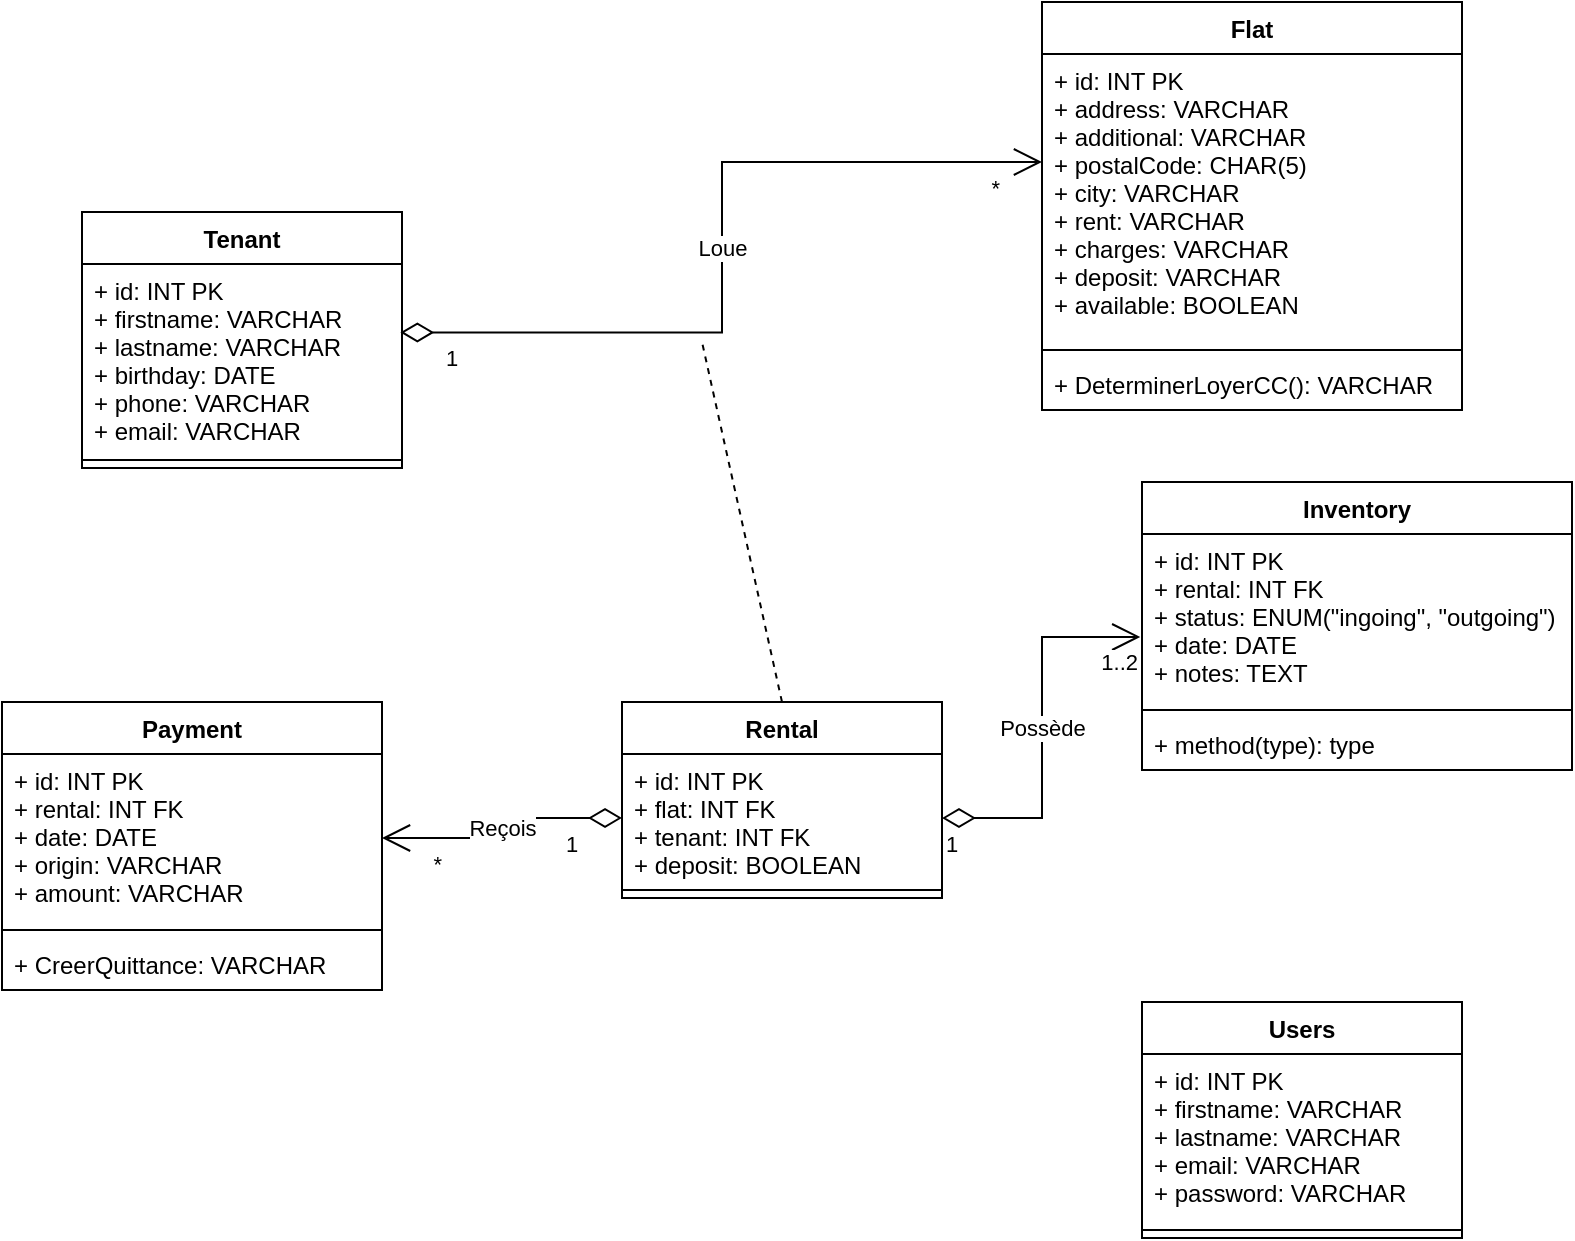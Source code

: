 <mxfile version="20.7.4" type="device"><diagram id="5JaI9bEcpmXW_54kDWGb" name="Page-1"><mxGraphModel dx="1418" dy="828" grid="1" gridSize="10" guides="1" tooltips="1" connect="1" arrows="1" fold="1" page="1" pageScale="1" pageWidth="827" pageHeight="1169" math="0" shadow="0"><root><mxCell id="0"/><mxCell id="1" parent="0"/><mxCell id="PBmWaLdSKzkNDotACu2l-1" value="Tenant" style="swimlane;fontStyle=1;align=center;verticalAlign=top;childLayout=stackLayout;horizontal=1;startSize=26;horizontalStack=0;resizeParent=1;resizeParentMax=0;resizeLast=0;collapsible=1;marginBottom=0;" parent="1" vertex="1"><mxGeometry x="50" y="145" width="160" height="128" as="geometry"/></mxCell><mxCell id="PBmWaLdSKzkNDotACu2l-2" value="+ id: INT PK&#10;+ firstname: VARCHAR&#10;+ lastname: VARCHAR&#10;+ birthday: DATE&#10;+ phone: VARCHAR&#10;+ email: VARCHAR" style="text;strokeColor=none;fillColor=none;align=left;verticalAlign=top;spacingLeft=4;spacingRight=4;overflow=hidden;rotatable=0;points=[[0,0.5],[1,0.5]];portConstraint=eastwest;" parent="PBmWaLdSKzkNDotACu2l-1" vertex="1"><mxGeometry y="26" width="160" height="94" as="geometry"/></mxCell><mxCell id="PBmWaLdSKzkNDotACu2l-3" value="" style="line;strokeWidth=1;fillColor=none;align=left;verticalAlign=middle;spacingTop=-1;spacingLeft=3;spacingRight=3;rotatable=0;labelPosition=right;points=[];portConstraint=eastwest;strokeColor=inherit;" parent="PBmWaLdSKzkNDotACu2l-1" vertex="1"><mxGeometry y="120" width="160" height="8" as="geometry"/></mxCell><mxCell id="PBmWaLdSKzkNDotACu2l-5" value="Flat" style="swimlane;fontStyle=1;align=center;verticalAlign=top;childLayout=stackLayout;horizontal=1;startSize=26;horizontalStack=0;resizeParent=1;resizeParentMax=0;resizeLast=0;collapsible=1;marginBottom=0;" parent="1" vertex="1"><mxGeometry x="530" y="40" width="210" height="204" as="geometry"/></mxCell><mxCell id="PBmWaLdSKzkNDotACu2l-6" value="+ id: INT PK&#10;+ address: VARCHAR&#10;+ additional: VARCHAR&#10;+ postalCode: CHAR(5)&#10;+ city: VARCHAR&#10;+ rent: VARCHAR&#10;+ charges: VARCHAR&#10;+ deposit: VARCHAR&#10;+ available: BOOLEAN" style="text;strokeColor=none;fillColor=none;align=left;verticalAlign=top;spacingLeft=4;spacingRight=4;overflow=hidden;rotatable=0;points=[[0,0.5],[1,0.5]];portConstraint=eastwest;" parent="PBmWaLdSKzkNDotACu2l-5" vertex="1"><mxGeometry y="26" width="210" height="144" as="geometry"/></mxCell><mxCell id="PBmWaLdSKzkNDotACu2l-7" value="" style="line;strokeWidth=1;fillColor=none;align=left;verticalAlign=middle;spacingTop=-1;spacingLeft=3;spacingRight=3;rotatable=0;labelPosition=right;points=[];portConstraint=eastwest;strokeColor=inherit;" parent="PBmWaLdSKzkNDotACu2l-5" vertex="1"><mxGeometry y="170" width="210" height="8" as="geometry"/></mxCell><mxCell id="PBmWaLdSKzkNDotACu2l-8" value="+ DeterminerLoyerCC(): VARCHAR" style="text;strokeColor=none;fillColor=none;align=left;verticalAlign=top;spacingLeft=4;spacingRight=4;overflow=hidden;rotatable=0;points=[[0,0.5],[1,0.5]];portConstraint=eastwest;" parent="PBmWaLdSKzkNDotACu2l-5" vertex="1"><mxGeometry y="178" width="210" height="26" as="geometry"/></mxCell><mxCell id="PBmWaLdSKzkNDotACu2l-9" value="Rental" style="swimlane;fontStyle=1;align=center;verticalAlign=top;childLayout=stackLayout;horizontal=1;startSize=26;horizontalStack=0;resizeParent=1;resizeParentMax=0;resizeLast=0;collapsible=1;marginBottom=0;" parent="1" vertex="1"><mxGeometry x="320" y="390" width="160" height="98" as="geometry"/></mxCell><mxCell id="PBmWaLdSKzkNDotACu2l-10" value="+ id: INT PK&#10;+ flat: INT FK&#10;+ tenant: INT FK&#10;+ deposit: BOOLEAN" style="text;strokeColor=none;fillColor=none;align=left;verticalAlign=top;spacingLeft=4;spacingRight=4;overflow=hidden;rotatable=0;points=[[0,0.5],[1,0.5]];portConstraint=eastwest;" parent="PBmWaLdSKzkNDotACu2l-9" vertex="1"><mxGeometry y="26" width="160" height="64" as="geometry"/></mxCell><mxCell id="PBmWaLdSKzkNDotACu2l-11" value="" style="line;strokeWidth=1;fillColor=none;align=left;verticalAlign=middle;spacingTop=-1;spacingLeft=3;spacingRight=3;rotatable=0;labelPosition=right;points=[];portConstraint=eastwest;strokeColor=inherit;" parent="PBmWaLdSKzkNDotACu2l-9" vertex="1"><mxGeometry y="90" width="160" height="8" as="geometry"/></mxCell><mxCell id="PBmWaLdSKzkNDotACu2l-13" value="Payment" style="swimlane;fontStyle=1;align=center;verticalAlign=top;childLayout=stackLayout;horizontal=1;startSize=26;horizontalStack=0;resizeParent=1;resizeParentMax=0;resizeLast=0;collapsible=1;marginBottom=0;" parent="1" vertex="1"><mxGeometry x="10" y="390" width="190" height="144" as="geometry"/></mxCell><mxCell id="PBmWaLdSKzkNDotACu2l-14" value="+ id: INT PK&#10;+ rental: INT FK&#10;+ date: DATE&#10;+ origin: VARCHAR&#10;+ amount: VARCHAR" style="text;strokeColor=none;fillColor=none;align=left;verticalAlign=top;spacingLeft=4;spacingRight=4;overflow=hidden;rotatable=0;points=[[0,0.5],[1,0.5]];portConstraint=eastwest;" parent="PBmWaLdSKzkNDotACu2l-13" vertex="1"><mxGeometry y="26" width="190" height="84" as="geometry"/></mxCell><mxCell id="PBmWaLdSKzkNDotACu2l-15" value="" style="line;strokeWidth=1;fillColor=none;align=left;verticalAlign=middle;spacingTop=-1;spacingLeft=3;spacingRight=3;rotatable=0;labelPosition=right;points=[];portConstraint=eastwest;strokeColor=inherit;" parent="PBmWaLdSKzkNDotACu2l-13" vertex="1"><mxGeometry y="110" width="190" height="8" as="geometry"/></mxCell><mxCell id="PBmWaLdSKzkNDotACu2l-16" value="+ CreerQuittance: VARCHAR" style="text;strokeColor=none;fillColor=none;align=left;verticalAlign=top;spacingLeft=4;spacingRight=4;overflow=hidden;rotatable=0;points=[[0,0.5],[1,0.5]];portConstraint=eastwest;" parent="PBmWaLdSKzkNDotACu2l-13" vertex="1"><mxGeometry y="118" width="190" height="26" as="geometry"/></mxCell><mxCell id="PBmWaLdSKzkNDotACu2l-17" value="Inventory" style="swimlane;fontStyle=1;align=center;verticalAlign=top;childLayout=stackLayout;horizontal=1;startSize=26;horizontalStack=0;resizeParent=1;resizeParentMax=0;resizeLast=0;collapsible=1;marginBottom=0;" parent="1" vertex="1"><mxGeometry x="580" y="280" width="215" height="144" as="geometry"/></mxCell><mxCell id="PBmWaLdSKzkNDotACu2l-18" value="+ id: INT PK&#10;+ rental: INT FK&#10;+ status: ENUM(&quot;ingoing&quot;, &quot;outgoing&quot;)&#10;+ date: DATE&#10;+ notes: TEXT" style="text;strokeColor=none;fillColor=none;align=left;verticalAlign=top;spacingLeft=4;spacingRight=4;overflow=hidden;rotatable=0;points=[[0,0.5],[1,0.5]];portConstraint=eastwest;" parent="PBmWaLdSKzkNDotACu2l-17" vertex="1"><mxGeometry y="26" width="215" height="84" as="geometry"/></mxCell><mxCell id="PBmWaLdSKzkNDotACu2l-19" value="" style="line;strokeWidth=1;fillColor=none;align=left;verticalAlign=middle;spacingTop=-1;spacingLeft=3;spacingRight=3;rotatable=0;labelPosition=right;points=[];portConstraint=eastwest;strokeColor=inherit;" parent="PBmWaLdSKzkNDotACu2l-17" vertex="1"><mxGeometry y="110" width="215" height="8" as="geometry"/></mxCell><mxCell id="PBmWaLdSKzkNDotACu2l-20" value="+ method(type): type" style="text;strokeColor=none;fillColor=none;align=left;verticalAlign=top;spacingLeft=4;spacingRight=4;overflow=hidden;rotatable=0;points=[[0,0.5],[1,0.5]];portConstraint=eastwest;" parent="PBmWaLdSKzkNDotACu2l-17" vertex="1"><mxGeometry y="118" width="215" height="26" as="geometry"/></mxCell><mxCell id="PBmWaLdSKzkNDotACu2l-21" value="Users" style="swimlane;fontStyle=1;align=center;verticalAlign=top;childLayout=stackLayout;horizontal=1;startSize=26;horizontalStack=0;resizeParent=1;resizeParentMax=0;resizeLast=0;collapsible=1;marginBottom=0;" parent="1" vertex="1"><mxGeometry x="580" y="540" width="160" height="118" as="geometry"/></mxCell><mxCell id="PBmWaLdSKzkNDotACu2l-22" value="+ id: INT PK&#10;+ firstname: VARCHAR&#10;+ lastname: VARCHAR&#10;+ email: VARCHAR&#10;+ password: VARCHAR" style="text;strokeColor=none;fillColor=none;align=left;verticalAlign=top;spacingLeft=4;spacingRight=4;overflow=hidden;rotatable=0;points=[[0,0.5],[1,0.5]];portConstraint=eastwest;" parent="PBmWaLdSKzkNDotACu2l-21" vertex="1"><mxGeometry y="26" width="160" height="84" as="geometry"/></mxCell><mxCell id="PBmWaLdSKzkNDotACu2l-23" value="" style="line;strokeWidth=1;fillColor=none;align=left;verticalAlign=middle;spacingTop=-1;spacingLeft=3;spacingRight=3;rotatable=0;labelPosition=right;points=[];portConstraint=eastwest;strokeColor=inherit;" parent="PBmWaLdSKzkNDotACu2l-21" vertex="1"><mxGeometry y="110" width="160" height="8" as="geometry"/></mxCell><mxCell id="PBmWaLdSKzkNDotACu2l-32" value="Loue" style="endArrow=open;html=1;endSize=12;startArrow=diamondThin;startSize=14;startFill=0;edgeStyle=orthogonalEdgeStyle;rounded=0;exitX=0.995;exitY=0.364;exitDx=0;exitDy=0;exitPerimeter=0;entryX=0;entryY=0.375;entryDx=0;entryDy=0;entryPerimeter=0;" parent="1" source="PBmWaLdSKzkNDotACu2l-2" target="PBmWaLdSKzkNDotACu2l-6" edge="1"><mxGeometry relative="1" as="geometry"><mxPoint x="210" y="221.6" as="sourcePoint"/><mxPoint x="370" y="221.6" as="targetPoint"/></mxGeometry></mxCell><mxCell id="PBmWaLdSKzkNDotACu2l-33" value="1" style="edgeLabel;resizable=0;html=1;align=left;verticalAlign=top;" parent="PBmWaLdSKzkNDotACu2l-32" connectable="0" vertex="1"><mxGeometry x="-1" relative="1" as="geometry"><mxPoint x="21" as="offset"/></mxGeometry></mxCell><mxCell id="PBmWaLdSKzkNDotACu2l-34" value="*" style="edgeLabel;resizable=0;html=1;align=right;verticalAlign=top;" parent="PBmWaLdSKzkNDotACu2l-32" connectable="0" vertex="1"><mxGeometry x="1" relative="1" as="geometry"><mxPoint x="-20" as="offset"/></mxGeometry></mxCell><mxCell id="PBmWaLdSKzkNDotACu2l-38" value="Reçois" style="endArrow=open;html=1;endSize=12;startArrow=diamondThin;startSize=14;startFill=0;edgeStyle=orthogonalEdgeStyle;rounded=0;entryX=1;entryY=0.5;entryDx=0;entryDy=0;exitX=0;exitY=0.5;exitDx=0;exitDy=0;" parent="1" source="PBmWaLdSKzkNDotACu2l-10" target="PBmWaLdSKzkNDotACu2l-14" edge="1"><mxGeometry relative="1" as="geometry"><mxPoint x="300" y="510" as="sourcePoint"/><mxPoint x="460" y="510" as="targetPoint"/></mxGeometry></mxCell><mxCell id="PBmWaLdSKzkNDotACu2l-39" value="1" style="edgeLabel;resizable=0;html=1;align=left;verticalAlign=top;" parent="PBmWaLdSKzkNDotACu2l-38" connectable="0" vertex="1"><mxGeometry x="-1" relative="1" as="geometry"><mxPoint x="-30" as="offset"/></mxGeometry></mxCell><mxCell id="PBmWaLdSKzkNDotACu2l-40" value="*" style="edgeLabel;resizable=0;html=1;align=right;verticalAlign=top;" parent="PBmWaLdSKzkNDotACu2l-38" connectable="0" vertex="1"><mxGeometry x="1" relative="1" as="geometry"><mxPoint x="30" as="offset"/></mxGeometry></mxCell><mxCell id="PBmWaLdSKzkNDotACu2l-49" value="" style="endArrow=none;dashed=1;html=1;rounded=0;exitX=0.5;exitY=0;exitDx=0;exitDy=0;" parent="1" source="PBmWaLdSKzkNDotACu2l-9" edge="1"><mxGeometry width="50" height="50" relative="1" as="geometry"><mxPoint x="430" y="430" as="sourcePoint"/><mxPoint x="360" y="210" as="targetPoint"/></mxGeometry></mxCell><mxCell id="PBmWaLdSKzkNDotACu2l-51" value="Possède" style="endArrow=open;html=1;endSize=12;startArrow=diamondThin;startSize=14;startFill=0;edgeStyle=orthogonalEdgeStyle;rounded=0;exitX=1;exitY=0.5;exitDx=0;exitDy=0;entryX=-0.004;entryY=0.613;entryDx=0;entryDy=0;entryPerimeter=0;" parent="1" source="PBmWaLdSKzkNDotACu2l-10" target="PBmWaLdSKzkNDotACu2l-18" edge="1"><mxGeometry relative="1" as="geometry"><mxPoint x="370" y="380" as="sourcePoint"/><mxPoint x="530" y="380" as="targetPoint"/></mxGeometry></mxCell><mxCell id="PBmWaLdSKzkNDotACu2l-52" value="1" style="edgeLabel;resizable=0;html=1;align=left;verticalAlign=top;" parent="PBmWaLdSKzkNDotACu2l-51" connectable="0" vertex="1"><mxGeometry x="-1" relative="1" as="geometry"/></mxCell><mxCell id="PBmWaLdSKzkNDotACu2l-53" value="1..2" style="edgeLabel;resizable=0;html=1;align=right;verticalAlign=top;" parent="PBmWaLdSKzkNDotACu2l-51" connectable="0" vertex="1"><mxGeometry x="1" relative="1" as="geometry"/></mxCell></root></mxGraphModel></diagram></mxfile>